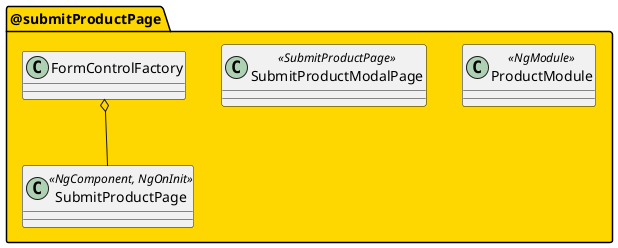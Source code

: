 @startuml
package @submitProductPage #gold {
  class ProductModule <<NgModule>> {}
  class SubmitProductPage <<NgComponent, NgOnInit>> {}
  class SubmitProductModalPage <<SubmitProductPage>> {}

  FormControlFactory o-- SubmitProductPage
}
@enduml
